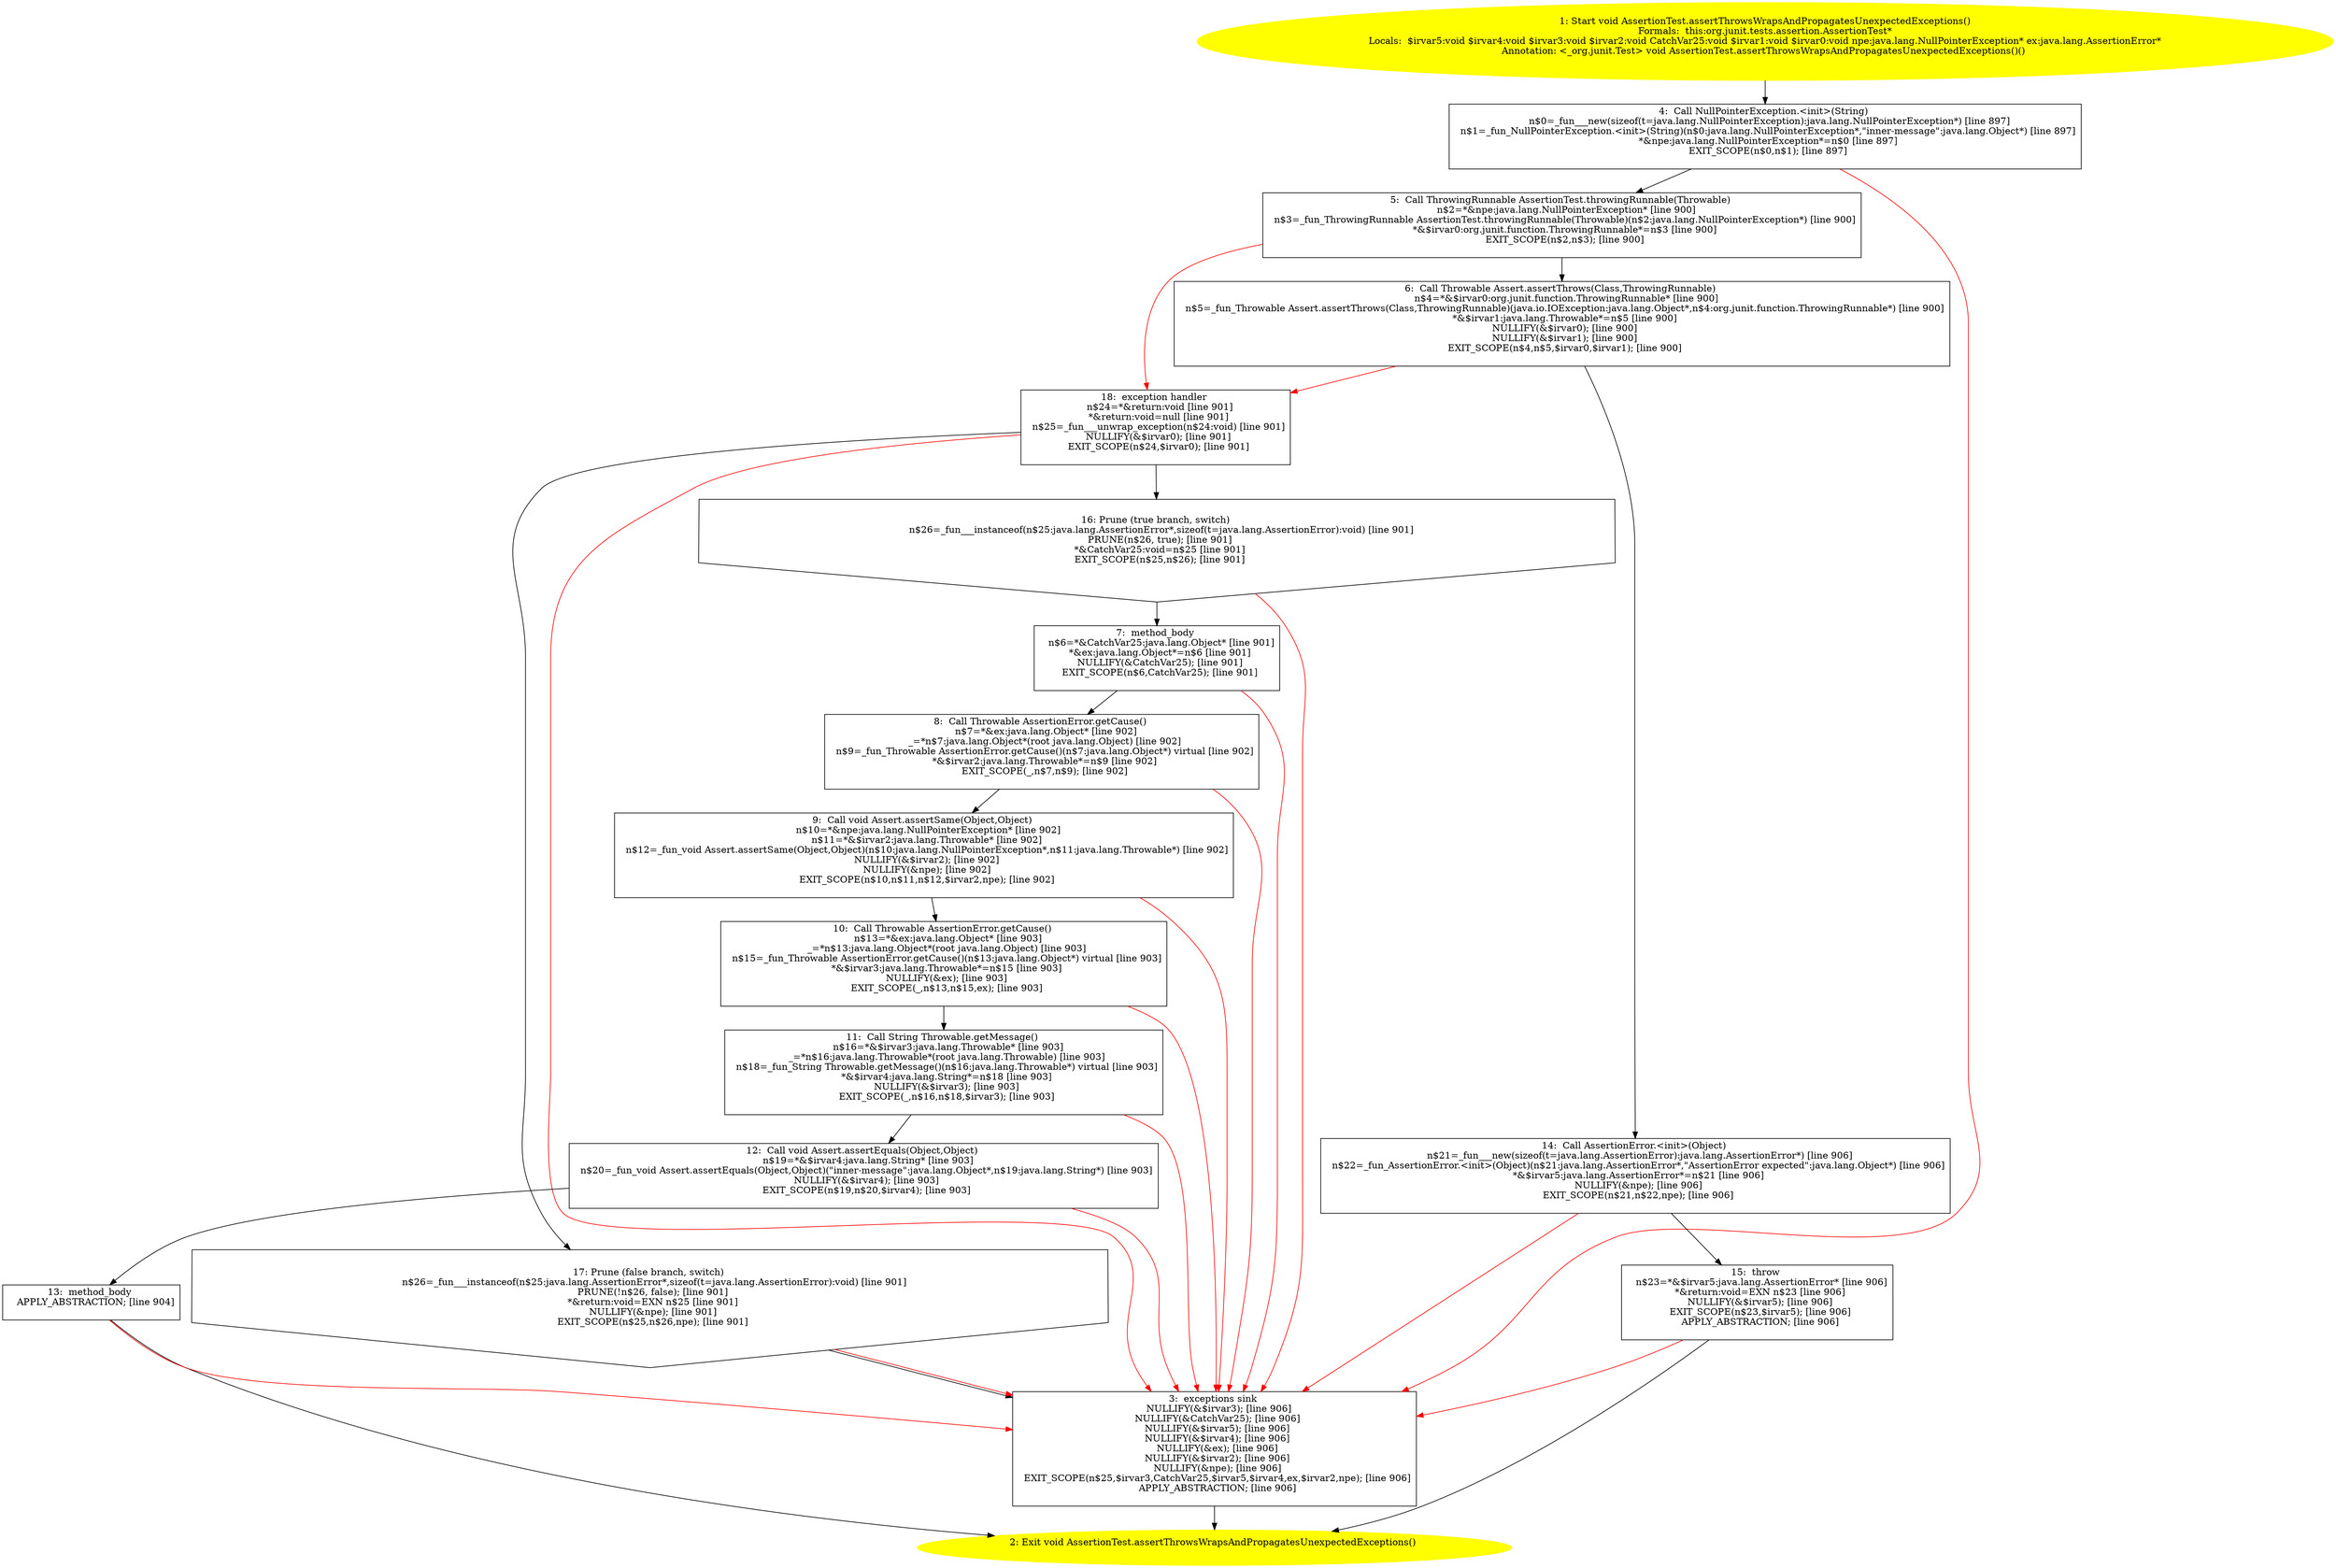 /* @generated */
digraph cfg {
"org.junit.tests.assertion.AssertionTest.assertThrowsWrapsAndPropagatesUnexpectedExceptions():void.db500db1df74787f8f1af98c6d4e2a1b_1" [label="1: Start void AssertionTest.assertThrowsWrapsAndPropagatesUnexpectedExceptions()\nFormals:  this:org.junit.tests.assertion.AssertionTest*\nLocals:  $irvar5:void $irvar4:void $irvar3:void $irvar2:void CatchVar25:void $irvar1:void $irvar0:void npe:java.lang.NullPointerException* ex:java.lang.AssertionError*\nAnnotation: <_org.junit.Test> void AssertionTest.assertThrowsWrapsAndPropagatesUnexpectedExceptions()() \n  " color=yellow style=filled]
	

	 "org.junit.tests.assertion.AssertionTest.assertThrowsWrapsAndPropagatesUnexpectedExceptions():void.db500db1df74787f8f1af98c6d4e2a1b_1" -> "org.junit.tests.assertion.AssertionTest.assertThrowsWrapsAndPropagatesUnexpectedExceptions():void.db500db1df74787f8f1af98c6d4e2a1b_4" ;
"org.junit.tests.assertion.AssertionTest.assertThrowsWrapsAndPropagatesUnexpectedExceptions():void.db500db1df74787f8f1af98c6d4e2a1b_2" [label="2: Exit void AssertionTest.assertThrowsWrapsAndPropagatesUnexpectedExceptions() \n  " color=yellow style=filled]
	

"org.junit.tests.assertion.AssertionTest.assertThrowsWrapsAndPropagatesUnexpectedExceptions():void.db500db1df74787f8f1af98c6d4e2a1b_3" [label="3:  exceptions sink \n   NULLIFY(&$irvar3); [line 906]\n  NULLIFY(&CatchVar25); [line 906]\n  NULLIFY(&$irvar5); [line 906]\n  NULLIFY(&$irvar4); [line 906]\n  NULLIFY(&ex); [line 906]\n  NULLIFY(&$irvar2); [line 906]\n  NULLIFY(&npe); [line 906]\n  EXIT_SCOPE(n$25,$irvar3,CatchVar25,$irvar5,$irvar4,ex,$irvar2,npe); [line 906]\n  APPLY_ABSTRACTION; [line 906]\n " shape="box"]
	

	 "org.junit.tests.assertion.AssertionTest.assertThrowsWrapsAndPropagatesUnexpectedExceptions():void.db500db1df74787f8f1af98c6d4e2a1b_3" -> "org.junit.tests.assertion.AssertionTest.assertThrowsWrapsAndPropagatesUnexpectedExceptions():void.db500db1df74787f8f1af98c6d4e2a1b_2" ;
"org.junit.tests.assertion.AssertionTest.assertThrowsWrapsAndPropagatesUnexpectedExceptions():void.db500db1df74787f8f1af98c6d4e2a1b_4" [label="4:  Call NullPointerException.<init>(String) \n   n$0=_fun___new(sizeof(t=java.lang.NullPointerException):java.lang.NullPointerException*) [line 897]\n  n$1=_fun_NullPointerException.<init>(String)(n$0:java.lang.NullPointerException*,\"inner-message\":java.lang.Object*) [line 897]\n  *&npe:java.lang.NullPointerException*=n$0 [line 897]\n  EXIT_SCOPE(n$0,n$1); [line 897]\n " shape="box"]
	

	 "org.junit.tests.assertion.AssertionTest.assertThrowsWrapsAndPropagatesUnexpectedExceptions():void.db500db1df74787f8f1af98c6d4e2a1b_4" -> "org.junit.tests.assertion.AssertionTest.assertThrowsWrapsAndPropagatesUnexpectedExceptions():void.db500db1df74787f8f1af98c6d4e2a1b_5" ;
	 "org.junit.tests.assertion.AssertionTest.assertThrowsWrapsAndPropagatesUnexpectedExceptions():void.db500db1df74787f8f1af98c6d4e2a1b_4" -> "org.junit.tests.assertion.AssertionTest.assertThrowsWrapsAndPropagatesUnexpectedExceptions():void.db500db1df74787f8f1af98c6d4e2a1b_3" [color="red" ];
"org.junit.tests.assertion.AssertionTest.assertThrowsWrapsAndPropagatesUnexpectedExceptions():void.db500db1df74787f8f1af98c6d4e2a1b_5" [label="5:  Call ThrowingRunnable AssertionTest.throwingRunnable(Throwable) \n   n$2=*&npe:java.lang.NullPointerException* [line 900]\n  n$3=_fun_ThrowingRunnable AssertionTest.throwingRunnable(Throwable)(n$2:java.lang.NullPointerException*) [line 900]\n  *&$irvar0:org.junit.function.ThrowingRunnable*=n$3 [line 900]\n  EXIT_SCOPE(n$2,n$3); [line 900]\n " shape="box"]
	

	 "org.junit.tests.assertion.AssertionTest.assertThrowsWrapsAndPropagatesUnexpectedExceptions():void.db500db1df74787f8f1af98c6d4e2a1b_5" -> "org.junit.tests.assertion.AssertionTest.assertThrowsWrapsAndPropagatesUnexpectedExceptions():void.db500db1df74787f8f1af98c6d4e2a1b_6" ;
	 "org.junit.tests.assertion.AssertionTest.assertThrowsWrapsAndPropagatesUnexpectedExceptions():void.db500db1df74787f8f1af98c6d4e2a1b_5" -> "org.junit.tests.assertion.AssertionTest.assertThrowsWrapsAndPropagatesUnexpectedExceptions():void.db500db1df74787f8f1af98c6d4e2a1b_18" [color="red" ];
"org.junit.tests.assertion.AssertionTest.assertThrowsWrapsAndPropagatesUnexpectedExceptions():void.db500db1df74787f8f1af98c6d4e2a1b_6" [label="6:  Call Throwable Assert.assertThrows(Class,ThrowingRunnable) \n   n$4=*&$irvar0:org.junit.function.ThrowingRunnable* [line 900]\n  n$5=_fun_Throwable Assert.assertThrows(Class,ThrowingRunnable)(java.io.IOException:java.lang.Object*,n$4:org.junit.function.ThrowingRunnable*) [line 900]\n  *&$irvar1:java.lang.Throwable*=n$5 [line 900]\n  NULLIFY(&$irvar0); [line 900]\n  NULLIFY(&$irvar1); [line 900]\n  EXIT_SCOPE(n$4,n$5,$irvar0,$irvar1); [line 900]\n " shape="box"]
	

	 "org.junit.tests.assertion.AssertionTest.assertThrowsWrapsAndPropagatesUnexpectedExceptions():void.db500db1df74787f8f1af98c6d4e2a1b_6" -> "org.junit.tests.assertion.AssertionTest.assertThrowsWrapsAndPropagatesUnexpectedExceptions():void.db500db1df74787f8f1af98c6d4e2a1b_14" ;
	 "org.junit.tests.assertion.AssertionTest.assertThrowsWrapsAndPropagatesUnexpectedExceptions():void.db500db1df74787f8f1af98c6d4e2a1b_6" -> "org.junit.tests.assertion.AssertionTest.assertThrowsWrapsAndPropagatesUnexpectedExceptions():void.db500db1df74787f8f1af98c6d4e2a1b_18" [color="red" ];
"org.junit.tests.assertion.AssertionTest.assertThrowsWrapsAndPropagatesUnexpectedExceptions():void.db500db1df74787f8f1af98c6d4e2a1b_7" [label="7:  method_body \n   n$6=*&CatchVar25:java.lang.Object* [line 901]\n  *&ex:java.lang.Object*=n$6 [line 901]\n  NULLIFY(&CatchVar25); [line 901]\n  EXIT_SCOPE(n$6,CatchVar25); [line 901]\n " shape="box"]
	

	 "org.junit.tests.assertion.AssertionTest.assertThrowsWrapsAndPropagatesUnexpectedExceptions():void.db500db1df74787f8f1af98c6d4e2a1b_7" -> "org.junit.tests.assertion.AssertionTest.assertThrowsWrapsAndPropagatesUnexpectedExceptions():void.db500db1df74787f8f1af98c6d4e2a1b_8" ;
	 "org.junit.tests.assertion.AssertionTest.assertThrowsWrapsAndPropagatesUnexpectedExceptions():void.db500db1df74787f8f1af98c6d4e2a1b_7" -> "org.junit.tests.assertion.AssertionTest.assertThrowsWrapsAndPropagatesUnexpectedExceptions():void.db500db1df74787f8f1af98c6d4e2a1b_3" [color="red" ];
"org.junit.tests.assertion.AssertionTest.assertThrowsWrapsAndPropagatesUnexpectedExceptions():void.db500db1df74787f8f1af98c6d4e2a1b_8" [label="8:  Call Throwable AssertionError.getCause() \n   n$7=*&ex:java.lang.Object* [line 902]\n  _=*n$7:java.lang.Object*(root java.lang.Object) [line 902]\n  n$9=_fun_Throwable AssertionError.getCause()(n$7:java.lang.Object*) virtual [line 902]\n  *&$irvar2:java.lang.Throwable*=n$9 [line 902]\n  EXIT_SCOPE(_,n$7,n$9); [line 902]\n " shape="box"]
	

	 "org.junit.tests.assertion.AssertionTest.assertThrowsWrapsAndPropagatesUnexpectedExceptions():void.db500db1df74787f8f1af98c6d4e2a1b_8" -> "org.junit.tests.assertion.AssertionTest.assertThrowsWrapsAndPropagatesUnexpectedExceptions():void.db500db1df74787f8f1af98c6d4e2a1b_9" ;
	 "org.junit.tests.assertion.AssertionTest.assertThrowsWrapsAndPropagatesUnexpectedExceptions():void.db500db1df74787f8f1af98c6d4e2a1b_8" -> "org.junit.tests.assertion.AssertionTest.assertThrowsWrapsAndPropagatesUnexpectedExceptions():void.db500db1df74787f8f1af98c6d4e2a1b_3" [color="red" ];
"org.junit.tests.assertion.AssertionTest.assertThrowsWrapsAndPropagatesUnexpectedExceptions():void.db500db1df74787f8f1af98c6d4e2a1b_9" [label="9:  Call void Assert.assertSame(Object,Object) \n   n$10=*&npe:java.lang.NullPointerException* [line 902]\n  n$11=*&$irvar2:java.lang.Throwable* [line 902]\n  n$12=_fun_void Assert.assertSame(Object,Object)(n$10:java.lang.NullPointerException*,n$11:java.lang.Throwable*) [line 902]\n  NULLIFY(&$irvar2); [line 902]\n  NULLIFY(&npe); [line 902]\n  EXIT_SCOPE(n$10,n$11,n$12,$irvar2,npe); [line 902]\n " shape="box"]
	

	 "org.junit.tests.assertion.AssertionTest.assertThrowsWrapsAndPropagatesUnexpectedExceptions():void.db500db1df74787f8f1af98c6d4e2a1b_9" -> "org.junit.tests.assertion.AssertionTest.assertThrowsWrapsAndPropagatesUnexpectedExceptions():void.db500db1df74787f8f1af98c6d4e2a1b_10" ;
	 "org.junit.tests.assertion.AssertionTest.assertThrowsWrapsAndPropagatesUnexpectedExceptions():void.db500db1df74787f8f1af98c6d4e2a1b_9" -> "org.junit.tests.assertion.AssertionTest.assertThrowsWrapsAndPropagatesUnexpectedExceptions():void.db500db1df74787f8f1af98c6d4e2a1b_3" [color="red" ];
"org.junit.tests.assertion.AssertionTest.assertThrowsWrapsAndPropagatesUnexpectedExceptions():void.db500db1df74787f8f1af98c6d4e2a1b_10" [label="10:  Call Throwable AssertionError.getCause() \n   n$13=*&ex:java.lang.Object* [line 903]\n  _=*n$13:java.lang.Object*(root java.lang.Object) [line 903]\n  n$15=_fun_Throwable AssertionError.getCause()(n$13:java.lang.Object*) virtual [line 903]\n  *&$irvar3:java.lang.Throwable*=n$15 [line 903]\n  NULLIFY(&ex); [line 903]\n  EXIT_SCOPE(_,n$13,n$15,ex); [line 903]\n " shape="box"]
	

	 "org.junit.tests.assertion.AssertionTest.assertThrowsWrapsAndPropagatesUnexpectedExceptions():void.db500db1df74787f8f1af98c6d4e2a1b_10" -> "org.junit.tests.assertion.AssertionTest.assertThrowsWrapsAndPropagatesUnexpectedExceptions():void.db500db1df74787f8f1af98c6d4e2a1b_11" ;
	 "org.junit.tests.assertion.AssertionTest.assertThrowsWrapsAndPropagatesUnexpectedExceptions():void.db500db1df74787f8f1af98c6d4e2a1b_10" -> "org.junit.tests.assertion.AssertionTest.assertThrowsWrapsAndPropagatesUnexpectedExceptions():void.db500db1df74787f8f1af98c6d4e2a1b_3" [color="red" ];
"org.junit.tests.assertion.AssertionTest.assertThrowsWrapsAndPropagatesUnexpectedExceptions():void.db500db1df74787f8f1af98c6d4e2a1b_11" [label="11:  Call String Throwable.getMessage() \n   n$16=*&$irvar3:java.lang.Throwable* [line 903]\n  _=*n$16:java.lang.Throwable*(root java.lang.Throwable) [line 903]\n  n$18=_fun_String Throwable.getMessage()(n$16:java.lang.Throwable*) virtual [line 903]\n  *&$irvar4:java.lang.String*=n$18 [line 903]\n  NULLIFY(&$irvar3); [line 903]\n  EXIT_SCOPE(_,n$16,n$18,$irvar3); [line 903]\n " shape="box"]
	

	 "org.junit.tests.assertion.AssertionTest.assertThrowsWrapsAndPropagatesUnexpectedExceptions():void.db500db1df74787f8f1af98c6d4e2a1b_11" -> "org.junit.tests.assertion.AssertionTest.assertThrowsWrapsAndPropagatesUnexpectedExceptions():void.db500db1df74787f8f1af98c6d4e2a1b_12" ;
	 "org.junit.tests.assertion.AssertionTest.assertThrowsWrapsAndPropagatesUnexpectedExceptions():void.db500db1df74787f8f1af98c6d4e2a1b_11" -> "org.junit.tests.assertion.AssertionTest.assertThrowsWrapsAndPropagatesUnexpectedExceptions():void.db500db1df74787f8f1af98c6d4e2a1b_3" [color="red" ];
"org.junit.tests.assertion.AssertionTest.assertThrowsWrapsAndPropagatesUnexpectedExceptions():void.db500db1df74787f8f1af98c6d4e2a1b_12" [label="12:  Call void Assert.assertEquals(Object,Object) \n   n$19=*&$irvar4:java.lang.String* [line 903]\n  n$20=_fun_void Assert.assertEquals(Object,Object)(\"inner-message\":java.lang.Object*,n$19:java.lang.String*) [line 903]\n  NULLIFY(&$irvar4); [line 903]\n  EXIT_SCOPE(n$19,n$20,$irvar4); [line 903]\n " shape="box"]
	

	 "org.junit.tests.assertion.AssertionTest.assertThrowsWrapsAndPropagatesUnexpectedExceptions():void.db500db1df74787f8f1af98c6d4e2a1b_12" -> "org.junit.tests.assertion.AssertionTest.assertThrowsWrapsAndPropagatesUnexpectedExceptions():void.db500db1df74787f8f1af98c6d4e2a1b_13" ;
	 "org.junit.tests.assertion.AssertionTest.assertThrowsWrapsAndPropagatesUnexpectedExceptions():void.db500db1df74787f8f1af98c6d4e2a1b_12" -> "org.junit.tests.assertion.AssertionTest.assertThrowsWrapsAndPropagatesUnexpectedExceptions():void.db500db1df74787f8f1af98c6d4e2a1b_3" [color="red" ];
"org.junit.tests.assertion.AssertionTest.assertThrowsWrapsAndPropagatesUnexpectedExceptions():void.db500db1df74787f8f1af98c6d4e2a1b_13" [label="13:  method_body \n   APPLY_ABSTRACTION; [line 904]\n " shape="box"]
	

	 "org.junit.tests.assertion.AssertionTest.assertThrowsWrapsAndPropagatesUnexpectedExceptions():void.db500db1df74787f8f1af98c6d4e2a1b_13" -> "org.junit.tests.assertion.AssertionTest.assertThrowsWrapsAndPropagatesUnexpectedExceptions():void.db500db1df74787f8f1af98c6d4e2a1b_2" ;
	 "org.junit.tests.assertion.AssertionTest.assertThrowsWrapsAndPropagatesUnexpectedExceptions():void.db500db1df74787f8f1af98c6d4e2a1b_13" -> "org.junit.tests.assertion.AssertionTest.assertThrowsWrapsAndPropagatesUnexpectedExceptions():void.db500db1df74787f8f1af98c6d4e2a1b_3" [color="red" ];
"org.junit.tests.assertion.AssertionTest.assertThrowsWrapsAndPropagatesUnexpectedExceptions():void.db500db1df74787f8f1af98c6d4e2a1b_14" [label="14:  Call AssertionError.<init>(Object) \n   n$21=_fun___new(sizeof(t=java.lang.AssertionError):java.lang.AssertionError*) [line 906]\n  n$22=_fun_AssertionError.<init>(Object)(n$21:java.lang.AssertionError*,\"AssertionError expected\":java.lang.Object*) [line 906]\n  *&$irvar5:java.lang.AssertionError*=n$21 [line 906]\n  NULLIFY(&npe); [line 906]\n  EXIT_SCOPE(n$21,n$22,npe); [line 906]\n " shape="box"]
	

	 "org.junit.tests.assertion.AssertionTest.assertThrowsWrapsAndPropagatesUnexpectedExceptions():void.db500db1df74787f8f1af98c6d4e2a1b_14" -> "org.junit.tests.assertion.AssertionTest.assertThrowsWrapsAndPropagatesUnexpectedExceptions():void.db500db1df74787f8f1af98c6d4e2a1b_15" ;
	 "org.junit.tests.assertion.AssertionTest.assertThrowsWrapsAndPropagatesUnexpectedExceptions():void.db500db1df74787f8f1af98c6d4e2a1b_14" -> "org.junit.tests.assertion.AssertionTest.assertThrowsWrapsAndPropagatesUnexpectedExceptions():void.db500db1df74787f8f1af98c6d4e2a1b_3" [color="red" ];
"org.junit.tests.assertion.AssertionTest.assertThrowsWrapsAndPropagatesUnexpectedExceptions():void.db500db1df74787f8f1af98c6d4e2a1b_15" [label="15:  throw \n   n$23=*&$irvar5:java.lang.AssertionError* [line 906]\n  *&return:void=EXN n$23 [line 906]\n  NULLIFY(&$irvar5); [line 906]\n  EXIT_SCOPE(n$23,$irvar5); [line 906]\n  APPLY_ABSTRACTION; [line 906]\n " shape="box"]
	

	 "org.junit.tests.assertion.AssertionTest.assertThrowsWrapsAndPropagatesUnexpectedExceptions():void.db500db1df74787f8f1af98c6d4e2a1b_15" -> "org.junit.tests.assertion.AssertionTest.assertThrowsWrapsAndPropagatesUnexpectedExceptions():void.db500db1df74787f8f1af98c6d4e2a1b_2" ;
	 "org.junit.tests.assertion.AssertionTest.assertThrowsWrapsAndPropagatesUnexpectedExceptions():void.db500db1df74787f8f1af98c6d4e2a1b_15" -> "org.junit.tests.assertion.AssertionTest.assertThrowsWrapsAndPropagatesUnexpectedExceptions():void.db500db1df74787f8f1af98c6d4e2a1b_3" [color="red" ];
"org.junit.tests.assertion.AssertionTest.assertThrowsWrapsAndPropagatesUnexpectedExceptions():void.db500db1df74787f8f1af98c6d4e2a1b_16" [label="16: Prune (true branch, switch) \n   n$26=_fun___instanceof(n$25:java.lang.AssertionError*,sizeof(t=java.lang.AssertionError):void) [line 901]\n  PRUNE(n$26, true); [line 901]\n  *&CatchVar25:void=n$25 [line 901]\n  EXIT_SCOPE(n$25,n$26); [line 901]\n " shape="invhouse"]
	

	 "org.junit.tests.assertion.AssertionTest.assertThrowsWrapsAndPropagatesUnexpectedExceptions():void.db500db1df74787f8f1af98c6d4e2a1b_16" -> "org.junit.tests.assertion.AssertionTest.assertThrowsWrapsAndPropagatesUnexpectedExceptions():void.db500db1df74787f8f1af98c6d4e2a1b_7" ;
	 "org.junit.tests.assertion.AssertionTest.assertThrowsWrapsAndPropagatesUnexpectedExceptions():void.db500db1df74787f8f1af98c6d4e2a1b_16" -> "org.junit.tests.assertion.AssertionTest.assertThrowsWrapsAndPropagatesUnexpectedExceptions():void.db500db1df74787f8f1af98c6d4e2a1b_3" [color="red" ];
"org.junit.tests.assertion.AssertionTest.assertThrowsWrapsAndPropagatesUnexpectedExceptions():void.db500db1df74787f8f1af98c6d4e2a1b_17" [label="17: Prune (false branch, switch) \n   n$26=_fun___instanceof(n$25:java.lang.AssertionError*,sizeof(t=java.lang.AssertionError):void) [line 901]\n  PRUNE(!n$26, false); [line 901]\n  *&return:void=EXN n$25 [line 901]\n  NULLIFY(&npe); [line 901]\n  EXIT_SCOPE(n$25,n$26,npe); [line 901]\n " shape="invhouse"]
	

	 "org.junit.tests.assertion.AssertionTest.assertThrowsWrapsAndPropagatesUnexpectedExceptions():void.db500db1df74787f8f1af98c6d4e2a1b_17" -> "org.junit.tests.assertion.AssertionTest.assertThrowsWrapsAndPropagatesUnexpectedExceptions():void.db500db1df74787f8f1af98c6d4e2a1b_3" ;
	 "org.junit.tests.assertion.AssertionTest.assertThrowsWrapsAndPropagatesUnexpectedExceptions():void.db500db1df74787f8f1af98c6d4e2a1b_17" -> "org.junit.tests.assertion.AssertionTest.assertThrowsWrapsAndPropagatesUnexpectedExceptions():void.db500db1df74787f8f1af98c6d4e2a1b_3" [color="red" ];
"org.junit.tests.assertion.AssertionTest.assertThrowsWrapsAndPropagatesUnexpectedExceptions():void.db500db1df74787f8f1af98c6d4e2a1b_18" [label="18:  exception handler \n   n$24=*&return:void [line 901]\n  *&return:void=null [line 901]\n  n$25=_fun___unwrap_exception(n$24:void) [line 901]\n  NULLIFY(&$irvar0); [line 901]\n  EXIT_SCOPE(n$24,$irvar0); [line 901]\n " shape="box"]
	

	 "org.junit.tests.assertion.AssertionTest.assertThrowsWrapsAndPropagatesUnexpectedExceptions():void.db500db1df74787f8f1af98c6d4e2a1b_18" -> "org.junit.tests.assertion.AssertionTest.assertThrowsWrapsAndPropagatesUnexpectedExceptions():void.db500db1df74787f8f1af98c6d4e2a1b_16" ;
	 "org.junit.tests.assertion.AssertionTest.assertThrowsWrapsAndPropagatesUnexpectedExceptions():void.db500db1df74787f8f1af98c6d4e2a1b_18" -> "org.junit.tests.assertion.AssertionTest.assertThrowsWrapsAndPropagatesUnexpectedExceptions():void.db500db1df74787f8f1af98c6d4e2a1b_17" ;
	 "org.junit.tests.assertion.AssertionTest.assertThrowsWrapsAndPropagatesUnexpectedExceptions():void.db500db1df74787f8f1af98c6d4e2a1b_18" -> "org.junit.tests.assertion.AssertionTest.assertThrowsWrapsAndPropagatesUnexpectedExceptions():void.db500db1df74787f8f1af98c6d4e2a1b_3" [color="red" ];
}
